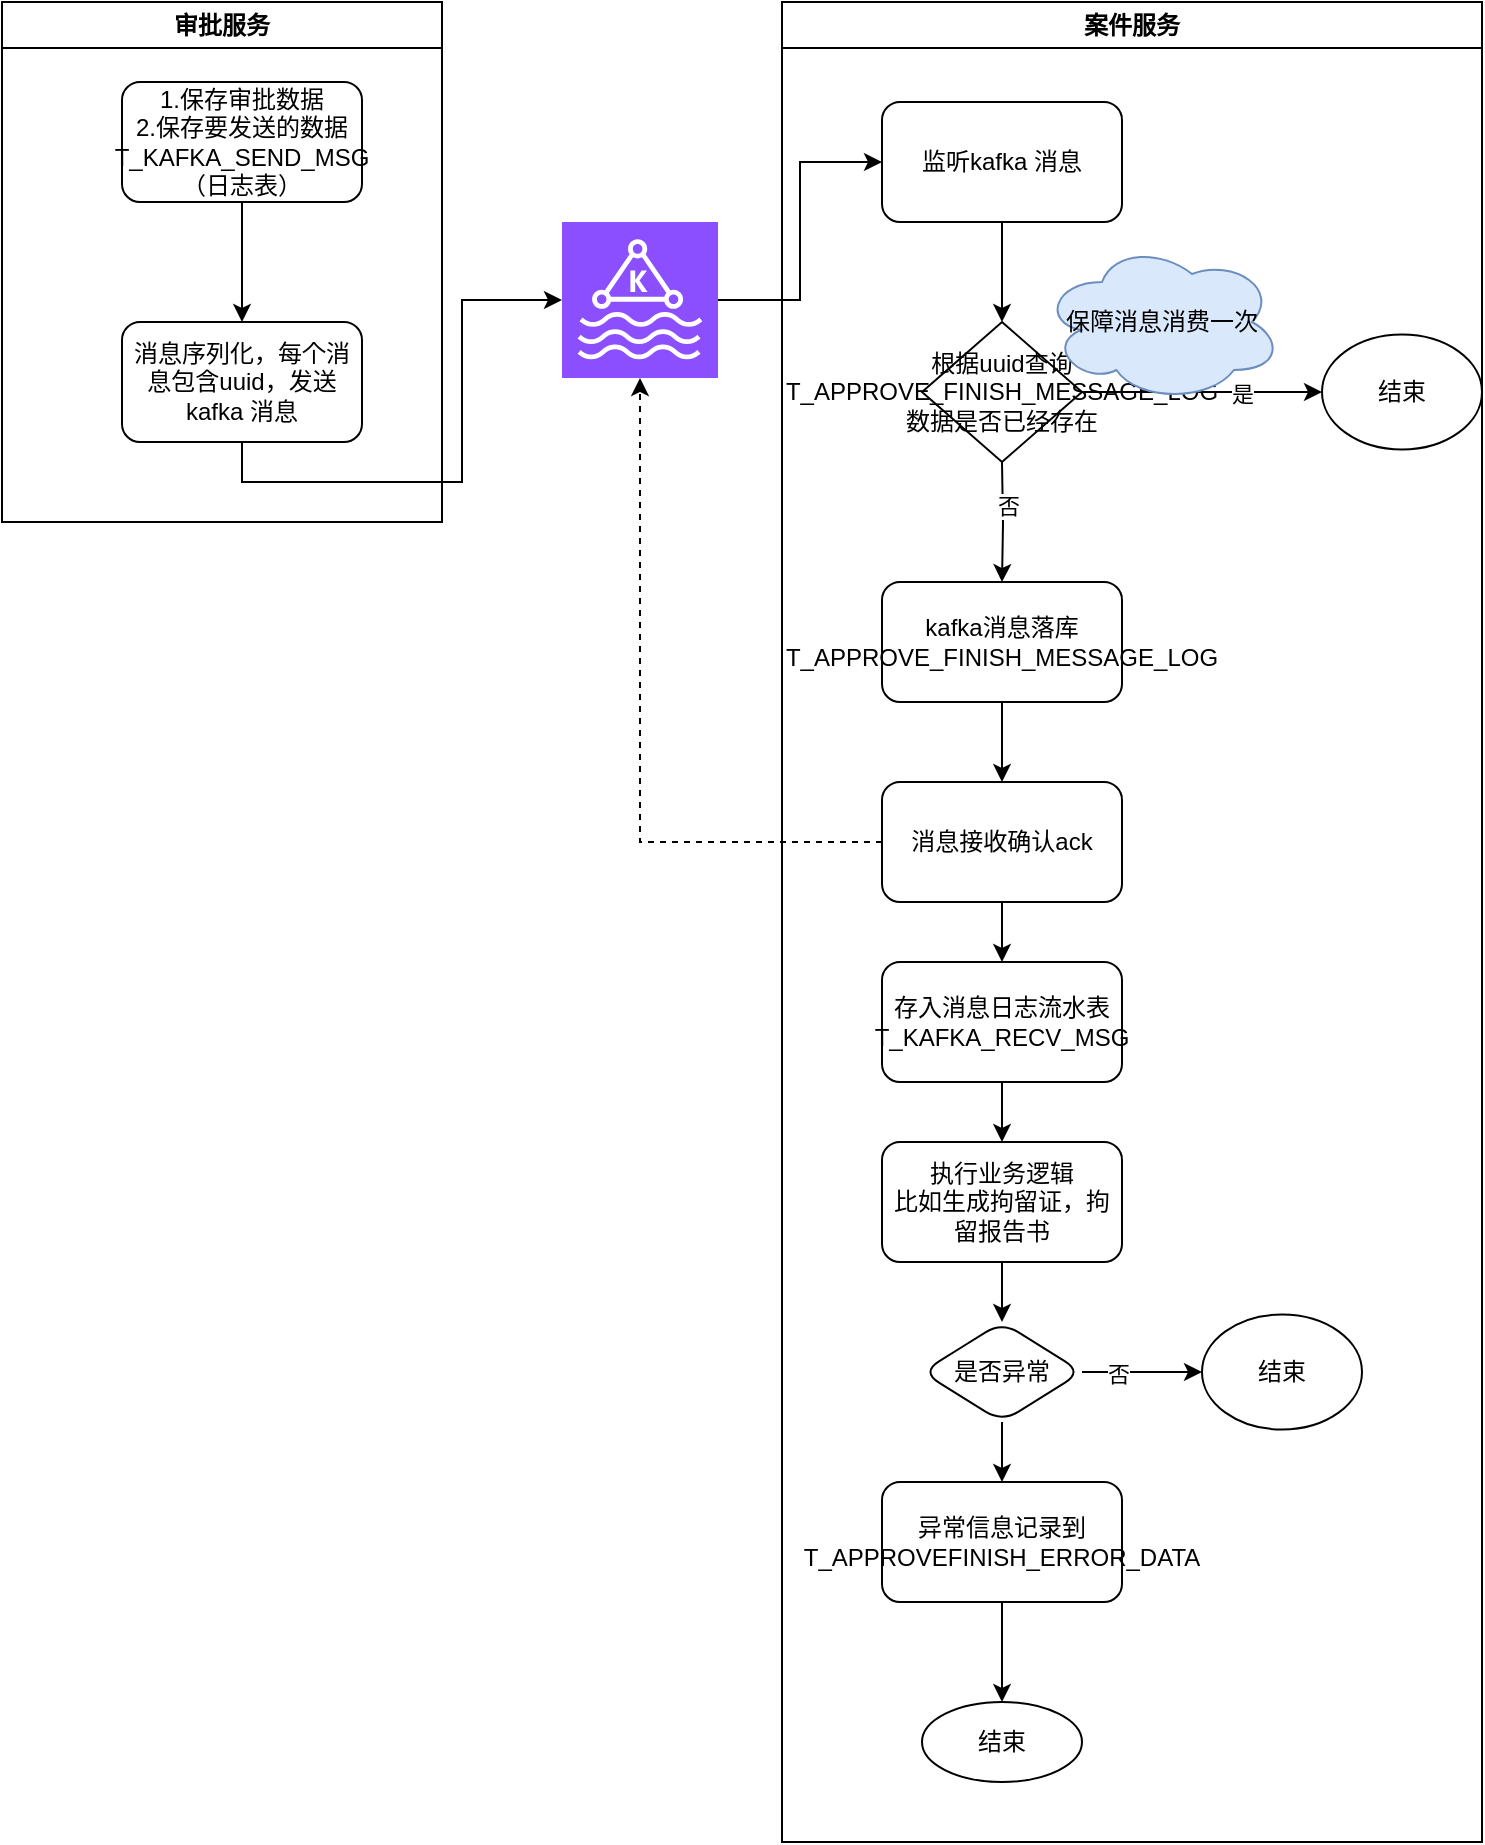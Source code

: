 <mxfile version="22.0.8" type="github">
  <diagram name="第 1 页" id="nvpzna9e1GnrQh9cRXuR">
    <mxGraphModel dx="1434" dy="790" grid="1" gridSize="10" guides="1" tooltips="1" connect="1" arrows="1" fold="1" page="1" pageScale="1" pageWidth="827" pageHeight="1169" math="0" shadow="0">
      <root>
        <mxCell id="0" />
        <mxCell id="1" parent="0" />
        <mxCell id="T2e1q8e19z0jkwDY4RHi-17" style="edgeStyle=orthogonalEdgeStyle;rounded=0;orthogonalLoop=1;jettySize=auto;html=1;entryX=0.5;entryY=0;entryDx=0;entryDy=0;" parent="1" source="T2e1q8e19z0jkwDY4RHi-14" target="T2e1q8e19z0jkwDY4RHi-15" edge="1">
          <mxGeometry relative="1" as="geometry" />
        </mxCell>
        <mxCell id="T2e1q8e19z0jkwDY4RHi-14" value="1.保存审批数据&lt;br&gt;2.保存要发送的数据&lt;br&gt;T_KAFKA_SEND_MSG（日志表）" style="rounded=1;whiteSpace=wrap;html=1;" parent="1" vertex="1">
          <mxGeometry x="120" y="220" width="120" height="60" as="geometry" />
        </mxCell>
        <mxCell id="T2e1q8e19z0jkwDY4RHi-18" style="edgeStyle=orthogonalEdgeStyle;rounded=0;orthogonalLoop=1;jettySize=auto;html=1;exitX=0.5;exitY=1;exitDx=0;exitDy=0;" parent="1" source="T2e1q8e19z0jkwDY4RHi-15" target="T2e1q8e19z0jkwDY4RHi-16" edge="1">
          <mxGeometry relative="1" as="geometry" />
        </mxCell>
        <mxCell id="T2e1q8e19z0jkwDY4RHi-15" value="消息序列化，每个消息包含uuid，发送kafka 消息" style="rounded=1;whiteSpace=wrap;html=1;" parent="1" vertex="1">
          <mxGeometry x="120" y="340" width="120" height="60" as="geometry" />
        </mxCell>
        <mxCell id="T2e1q8e19z0jkwDY4RHi-23" style="edgeStyle=orthogonalEdgeStyle;rounded=0;orthogonalLoop=1;jettySize=auto;html=1;exitX=1;exitY=0.5;exitDx=0;exitDy=0;exitPerimeter=0;entryX=0;entryY=0.5;entryDx=0;entryDy=0;" parent="1" source="T2e1q8e19z0jkwDY4RHi-16" target="T2e1q8e19z0jkwDY4RHi-22" edge="1">
          <mxGeometry relative="1" as="geometry" />
        </mxCell>
        <mxCell id="T2e1q8e19z0jkwDY4RHi-16" value="" style="sketch=0;points=[[0,0,0],[0.25,0,0],[0.5,0,0],[0.75,0,0],[1,0,0],[0,1,0],[0.25,1,0],[0.5,1,0],[0.75,1,0],[1,1,0],[0,0.25,0],[0,0.5,0],[0,0.75,0],[1,0.25,0],[1,0.5,0],[1,0.75,0]];outlineConnect=0;fontColor=#232F3E;fillColor=#8C4FFF;strokeColor=#ffffff;dashed=0;verticalLabelPosition=bottom;verticalAlign=top;align=center;html=1;fontSize=12;fontStyle=0;aspect=fixed;shape=mxgraph.aws4.resourceIcon;resIcon=mxgraph.aws4.managed_streaming_for_kafka;" parent="1" vertex="1">
          <mxGeometry x="340" y="290" width="78" height="78" as="geometry" />
        </mxCell>
        <mxCell id="T2e1q8e19z0jkwDY4RHi-20" value="审批服务" style="swimlane;whiteSpace=wrap;html=1;" parent="1" vertex="1">
          <mxGeometry x="60" y="180" width="220" height="260" as="geometry" />
        </mxCell>
        <mxCell id="T2e1q8e19z0jkwDY4RHi-21" value="案件服务" style="swimlane;whiteSpace=wrap;html=1;movable=1;resizable=1;rotatable=1;deletable=1;editable=1;locked=0;connectable=1;" parent="1" vertex="1">
          <mxGeometry x="450" y="180" width="350" height="920" as="geometry" />
        </mxCell>
        <mxCell id="T2e1q8e19z0jkwDY4RHi-27" style="edgeStyle=orthogonalEdgeStyle;rounded=0;orthogonalLoop=1;jettySize=auto;html=1;exitX=0.5;exitY=1;exitDx=0;exitDy=0;entryX=0.5;entryY=0;entryDx=0;entryDy=0;" parent="T2e1q8e19z0jkwDY4RHi-21" target="T2e1q8e19z0jkwDY4RHi-25" edge="1">
          <mxGeometry relative="1" as="geometry">
            <mxPoint x="110" y="230" as="sourcePoint" />
          </mxGeometry>
        </mxCell>
        <mxCell id="jSHVuGOvZ5C0tjxDWZt7-7" value="否" style="edgeLabel;html=1;align=center;verticalAlign=middle;resizable=0;points=[];" vertex="1" connectable="0" parent="T2e1q8e19z0jkwDY4RHi-27">
          <mxGeometry x="-0.272" y="2" relative="1" as="geometry">
            <mxPoint as="offset" />
          </mxGeometry>
        </mxCell>
        <mxCell id="jSHVuGOvZ5C0tjxDWZt7-6" style="edgeStyle=orthogonalEdgeStyle;rounded=0;orthogonalLoop=1;jettySize=auto;html=1;exitX=0.5;exitY=1;exitDx=0;exitDy=0;" edge="1" parent="T2e1q8e19z0jkwDY4RHi-21" source="T2e1q8e19z0jkwDY4RHi-22" target="jSHVuGOvZ5C0tjxDWZt7-4">
          <mxGeometry relative="1" as="geometry" />
        </mxCell>
        <mxCell id="T2e1q8e19z0jkwDY4RHi-22" value="监听kafka 消息" style="rounded=1;whiteSpace=wrap;html=1;" parent="T2e1q8e19z0jkwDY4RHi-21" vertex="1">
          <mxGeometry x="50" y="50" width="120" height="60" as="geometry" />
        </mxCell>
        <mxCell id="T2e1q8e19z0jkwDY4RHi-29" value="" style="edgeStyle=orthogonalEdgeStyle;rounded=0;orthogonalLoop=1;jettySize=auto;html=1;" parent="T2e1q8e19z0jkwDY4RHi-21" source="T2e1q8e19z0jkwDY4RHi-25" target="T2e1q8e19z0jkwDY4RHi-28" edge="1">
          <mxGeometry relative="1" as="geometry" />
        </mxCell>
        <mxCell id="T2e1q8e19z0jkwDY4RHi-25" value="kafka消息落库&lt;br&gt;T_APPROVE_FINISH_MESSAGE_LOG" style="rounded=1;whiteSpace=wrap;html=1;" parent="T2e1q8e19z0jkwDY4RHi-21" vertex="1">
          <mxGeometry x="50" y="290" width="120" height="60" as="geometry" />
        </mxCell>
        <mxCell id="T2e1q8e19z0jkwDY4RHi-32" value="" style="edgeStyle=orthogonalEdgeStyle;rounded=0;orthogonalLoop=1;jettySize=auto;html=1;" parent="T2e1q8e19z0jkwDY4RHi-21" source="T2e1q8e19z0jkwDY4RHi-28" target="T2e1q8e19z0jkwDY4RHi-31" edge="1">
          <mxGeometry relative="1" as="geometry" />
        </mxCell>
        <mxCell id="T2e1q8e19z0jkwDY4RHi-28" value="消息接收确认ack" style="whiteSpace=wrap;html=1;rounded=1;" parent="T2e1q8e19z0jkwDY4RHi-21" vertex="1">
          <mxGeometry x="50" y="390" width="120" height="60" as="geometry" />
        </mxCell>
        <mxCell id="T2e1q8e19z0jkwDY4RHi-34" value="" style="edgeStyle=orthogonalEdgeStyle;rounded=0;orthogonalLoop=1;jettySize=auto;html=1;" parent="T2e1q8e19z0jkwDY4RHi-21" source="T2e1q8e19z0jkwDY4RHi-31" target="T2e1q8e19z0jkwDY4RHi-33" edge="1">
          <mxGeometry relative="1" as="geometry" />
        </mxCell>
        <mxCell id="T2e1q8e19z0jkwDY4RHi-31" value="存入消息日志流水表&lt;br&gt;T_KAFKA_RECV_MSG" style="rounded=1;whiteSpace=wrap;html=1;" parent="T2e1q8e19z0jkwDY4RHi-21" vertex="1">
          <mxGeometry x="50" y="480" width="120" height="60" as="geometry" />
        </mxCell>
        <mxCell id="T2e1q8e19z0jkwDY4RHi-36" value="" style="edgeStyle=orthogonalEdgeStyle;rounded=0;orthogonalLoop=1;jettySize=auto;html=1;" parent="T2e1q8e19z0jkwDY4RHi-21" source="T2e1q8e19z0jkwDY4RHi-33" target="T2e1q8e19z0jkwDY4RHi-35" edge="1">
          <mxGeometry relative="1" as="geometry" />
        </mxCell>
        <mxCell id="T2e1q8e19z0jkwDY4RHi-33" value="执行业务逻辑&lt;br&gt;比如生成拘留证，拘留报告书" style="whiteSpace=wrap;html=1;rounded=1;" parent="T2e1q8e19z0jkwDY4RHi-21" vertex="1">
          <mxGeometry x="50" y="570" width="120" height="60" as="geometry" />
        </mxCell>
        <mxCell id="T2e1q8e19z0jkwDY4RHi-38" value="" style="edgeStyle=orthogonalEdgeStyle;rounded=0;orthogonalLoop=1;jettySize=auto;html=1;" parent="T2e1q8e19z0jkwDY4RHi-21" source="T2e1q8e19z0jkwDY4RHi-35" edge="1">
          <mxGeometry relative="1" as="geometry">
            <mxPoint x="210" y="685" as="targetPoint" />
          </mxGeometry>
        </mxCell>
        <mxCell id="T2e1q8e19z0jkwDY4RHi-39" value="否" style="edgeLabel;html=1;align=center;verticalAlign=middle;resizable=0;points=[];" parent="T2e1q8e19z0jkwDY4RHi-38" vertex="1" connectable="0">
          <mxGeometry x="-0.407" y="-1" relative="1" as="geometry">
            <mxPoint as="offset" />
          </mxGeometry>
        </mxCell>
        <mxCell id="T2e1q8e19z0jkwDY4RHi-42" value="" style="edgeStyle=orthogonalEdgeStyle;rounded=0;orthogonalLoop=1;jettySize=auto;html=1;" parent="T2e1q8e19z0jkwDY4RHi-21" source="T2e1q8e19z0jkwDY4RHi-35" target="T2e1q8e19z0jkwDY4RHi-41" edge="1">
          <mxGeometry relative="1" as="geometry" />
        </mxCell>
        <mxCell id="T2e1q8e19z0jkwDY4RHi-35" value="是否异常" style="rhombus;whiteSpace=wrap;html=1;rounded=1;" parent="T2e1q8e19z0jkwDY4RHi-21" vertex="1">
          <mxGeometry x="70" y="660" width="80" height="50" as="geometry" />
        </mxCell>
        <mxCell id="T2e1q8e19z0jkwDY4RHi-40" value="结束" style="ellipse;whiteSpace=wrap;html=1;" parent="T2e1q8e19z0jkwDY4RHi-21" vertex="1">
          <mxGeometry x="210" y="656.25" width="80" height="57.5" as="geometry" />
        </mxCell>
        <mxCell id="T2e1q8e19z0jkwDY4RHi-44" value="" style="edgeStyle=orthogonalEdgeStyle;rounded=0;orthogonalLoop=1;jettySize=auto;html=1;" parent="T2e1q8e19z0jkwDY4RHi-21" source="T2e1q8e19z0jkwDY4RHi-41" target="T2e1q8e19z0jkwDY4RHi-43" edge="1">
          <mxGeometry relative="1" as="geometry" />
        </mxCell>
        <mxCell id="T2e1q8e19z0jkwDY4RHi-41" value="异常信息记录到&lt;br&gt;T_APPROVEFINISH_ERROR_DATA" style="whiteSpace=wrap;html=1;rounded=1;" parent="T2e1q8e19z0jkwDY4RHi-21" vertex="1">
          <mxGeometry x="50" y="740" width="120" height="60" as="geometry" />
        </mxCell>
        <mxCell id="T2e1q8e19z0jkwDY4RHi-43" value="结束" style="ellipse;whiteSpace=wrap;html=1;rounded=1;" parent="T2e1q8e19z0jkwDY4RHi-21" vertex="1">
          <mxGeometry x="70" y="850" width="80" height="40" as="geometry" />
        </mxCell>
        <mxCell id="jSHVuGOvZ5C0tjxDWZt7-9" style="edgeStyle=orthogonalEdgeStyle;rounded=0;orthogonalLoop=1;jettySize=auto;html=1;exitX=1;exitY=0.5;exitDx=0;exitDy=0;entryX=0;entryY=0.5;entryDx=0;entryDy=0;" edge="1" parent="T2e1q8e19z0jkwDY4RHi-21" source="jSHVuGOvZ5C0tjxDWZt7-4" target="jSHVuGOvZ5C0tjxDWZt7-8">
          <mxGeometry relative="1" as="geometry" />
        </mxCell>
        <mxCell id="jSHVuGOvZ5C0tjxDWZt7-10" value="是" style="edgeLabel;html=1;align=center;verticalAlign=middle;resizable=0;points=[];" vertex="1" connectable="0" parent="jSHVuGOvZ5C0tjxDWZt7-9">
          <mxGeometry x="0.333" y="-1" relative="1" as="geometry">
            <mxPoint as="offset" />
          </mxGeometry>
        </mxCell>
        <mxCell id="jSHVuGOvZ5C0tjxDWZt7-4" value="根据uuid查询T_APPROVE_FINISH_MESSAGE_LOG数据是否已经存在" style="rhombus;whiteSpace=wrap;html=1;" vertex="1" parent="T2e1q8e19z0jkwDY4RHi-21">
          <mxGeometry x="70" y="160" width="80" height="70" as="geometry" />
        </mxCell>
        <mxCell id="jSHVuGOvZ5C0tjxDWZt7-8" value="结束" style="ellipse;whiteSpace=wrap;html=1;" vertex="1" parent="T2e1q8e19z0jkwDY4RHi-21">
          <mxGeometry x="270" y="166.25" width="80" height="57.5" as="geometry" />
        </mxCell>
        <mxCell id="jSHVuGOvZ5C0tjxDWZt7-11" value="保障消息消费一次" style="ellipse;shape=cloud;whiteSpace=wrap;html=1;fillColor=#dae8fc;strokeColor=#6c8ebf;" vertex="1" parent="T2e1q8e19z0jkwDY4RHi-21">
          <mxGeometry x="130" y="120" width="120" height="80" as="geometry" />
        </mxCell>
        <mxCell id="T2e1q8e19z0jkwDY4RHi-30" style="edgeStyle=orthogonalEdgeStyle;rounded=0;orthogonalLoop=1;jettySize=auto;html=1;exitX=0;exitY=0.5;exitDx=0;exitDy=0;dashed=1;" parent="1" source="T2e1q8e19z0jkwDY4RHi-28" target="T2e1q8e19z0jkwDY4RHi-16" edge="1">
          <mxGeometry relative="1" as="geometry" />
        </mxCell>
      </root>
    </mxGraphModel>
  </diagram>
</mxfile>
